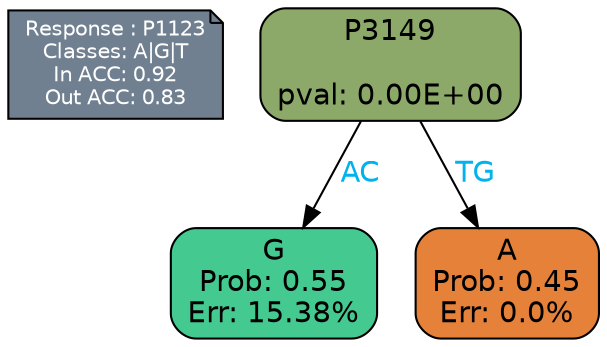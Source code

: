 digraph Tree {
node [shape=box, style="filled, rounded", color="black", fontname=helvetica] ;
graph [ranksep=equally, splines=polylines, bgcolor=transparent, dpi=600] ;
edge [fontname=helvetica] ;
LEGEND [label="Response : P1123
Classes: A|G|T
In ACC: 0.92
Out ACC: 0.83
",shape=note,align=left,style=filled,fillcolor="slategray",fontcolor="white",fontsize=10];1 [label="P3149

pval: 0.00E+00", fillcolor="#8ca969"] ;
2 [label="G
Prob: 0.55
Err: 15.38%", fillcolor="#44ca90"] ;
3 [label="A
Prob: 0.45
Err: 0.0%", fillcolor="#e58139"] ;
1 -> 2 [label="AC",fontcolor=deepskyblue2] ;
1 -> 3 [label="TG",fontcolor=deepskyblue2] ;
{rank = same; 2;3;}{rank = same; LEGEND;1;}}